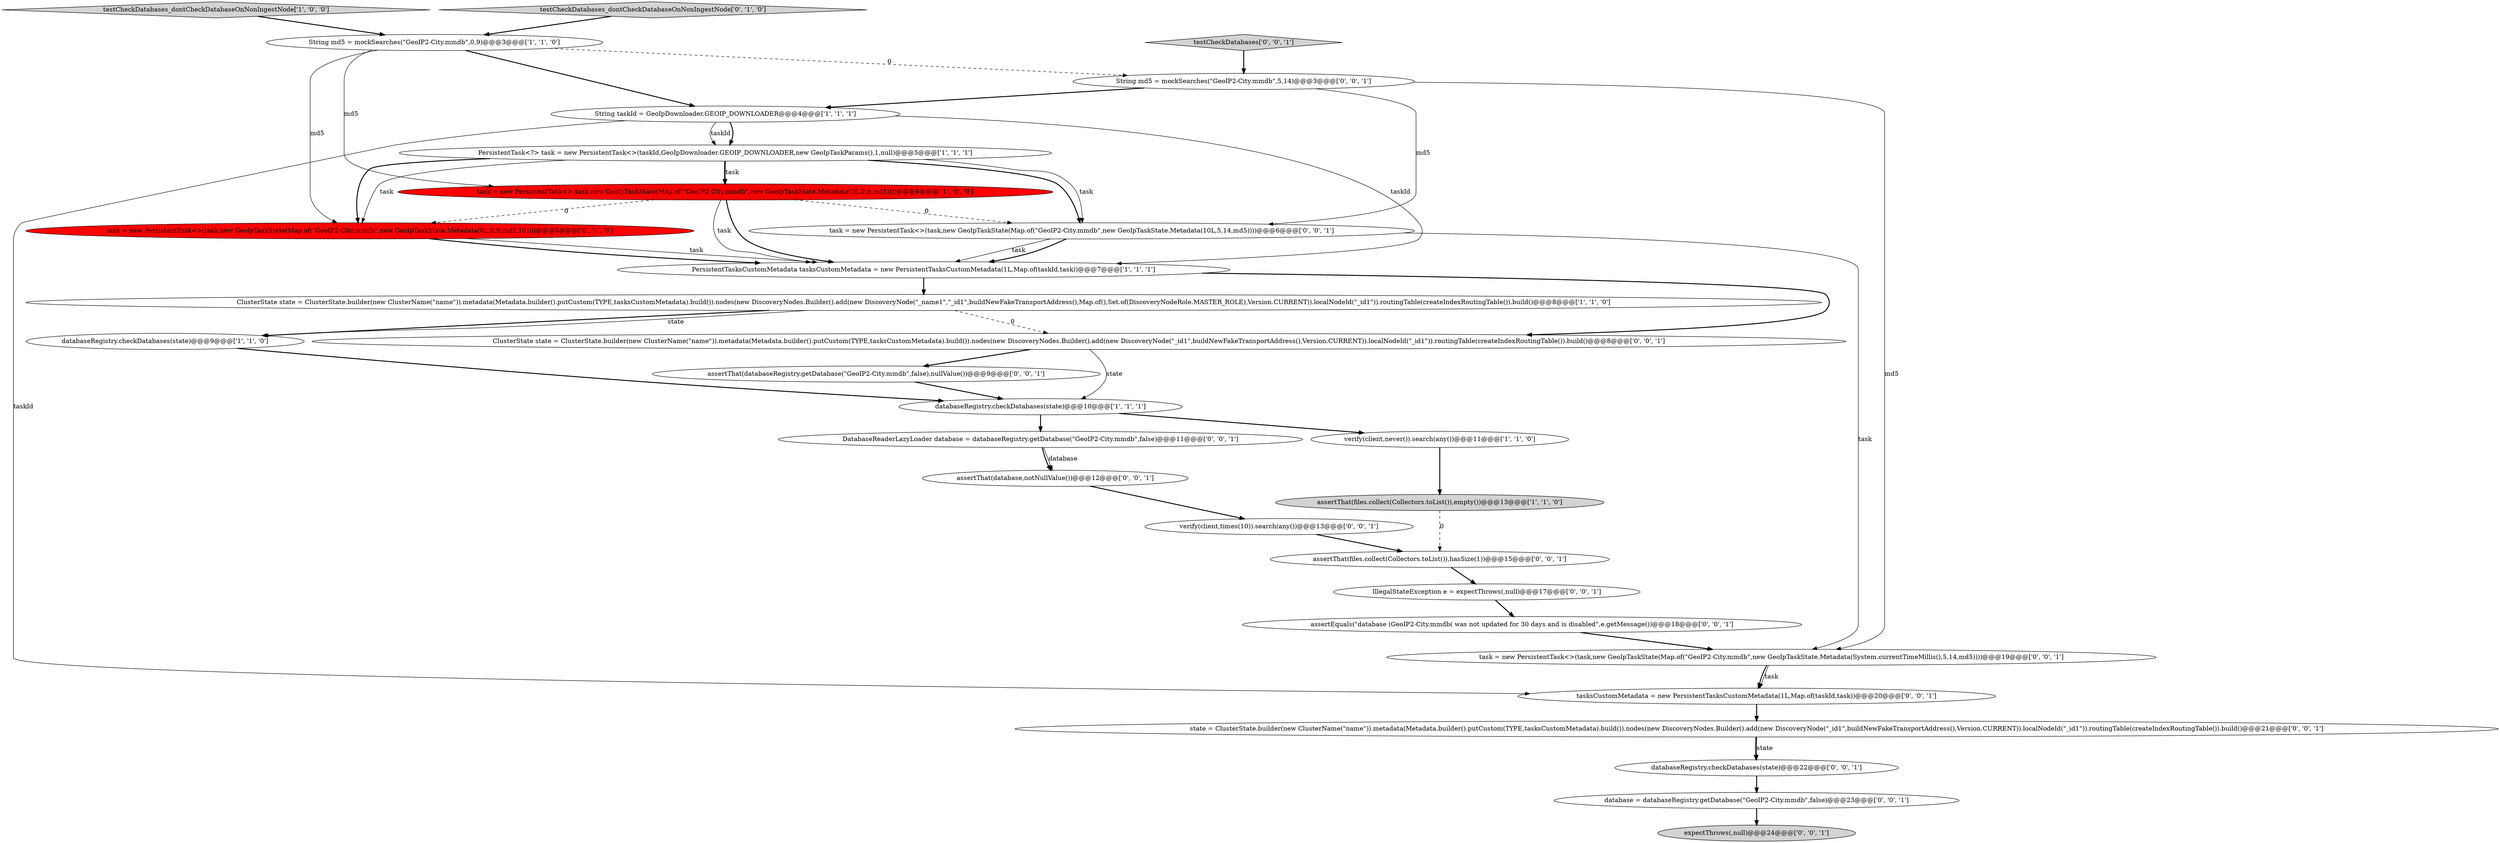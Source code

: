 digraph {
8 [style = filled, label = "task = new PersistentTask<>(task,new GeoIpTaskState(Map.of(\"GeoIP2-City.mmdb\",new GeoIpTaskState.Metadata(0L,0,9,md5))))@@@6@@@['1', '0', '0']", fillcolor = red, shape = ellipse image = "AAA1AAABBB1BBB"];
24 [style = filled, label = "state = ClusterState.builder(new ClusterName(\"name\")).metadata(Metadata.builder().putCustom(TYPE,tasksCustomMetadata).build()).nodes(new DiscoveryNodes.Builder().add(new DiscoveryNode(\"_id1\",buildNewFakeTransportAddress(),Version.CURRENT)).localNodeId(\"_id1\")).routingTable(createIndexRoutingTable()).build()@@@21@@@['0', '0', '1']", fillcolor = white, shape = ellipse image = "AAA0AAABBB3BBB"];
26 [style = filled, label = "IllegalStateException e = expectThrows(,null)@@@17@@@['0', '0', '1']", fillcolor = white, shape = ellipse image = "AAA0AAABBB3BBB"];
21 [style = filled, label = "ClusterState state = ClusterState.builder(new ClusterName(\"name\")).metadata(Metadata.builder().putCustom(TYPE,tasksCustomMetadata).build()).nodes(new DiscoveryNodes.Builder().add(new DiscoveryNode(\"_id1\",buildNewFakeTransportAddress(),Version.CURRENT)).localNodeId(\"_id1\")).routingTable(createIndexRoutingTable()).build()@@@8@@@['0', '0', '1']", fillcolor = white, shape = ellipse image = "AAA0AAABBB3BBB"];
18 [style = filled, label = "assertEquals(\"database (GeoIP2-City.mmdb( was not updated for 30 days and is disabled\",e.getMessage())@@@18@@@['0', '0', '1']", fillcolor = white, shape = ellipse image = "AAA0AAABBB3BBB"];
11 [style = filled, label = "task = new PersistentTask<>(task,new GeoIpTaskState(Map.of(\"GeoIP2-City.mmdb\",new GeoIpTaskState.Metadata(0L,0,9,md5,10))))@@@6@@@['0', '1', '0']", fillcolor = red, shape = ellipse image = "AAA1AAABBB2BBB"];
19 [style = filled, label = "tasksCustomMetadata = new PersistentTasksCustomMetadata(1L,Map.of(taskId,task))@@@20@@@['0', '0', '1']", fillcolor = white, shape = ellipse image = "AAA0AAABBB3BBB"];
6 [style = filled, label = "databaseRegistry.checkDatabases(state)@@@10@@@['1', '1', '1']", fillcolor = white, shape = ellipse image = "AAA0AAABBB1BBB"];
5 [style = filled, label = "PersistentTasksCustomMetadata tasksCustomMetadata = new PersistentTasksCustomMetadata(1L,Map.of(taskId,task))@@@7@@@['1', '1', '1']", fillcolor = white, shape = ellipse image = "AAA0AAABBB1BBB"];
23 [style = filled, label = "testCheckDatabases['0', '0', '1']", fillcolor = lightgray, shape = diamond image = "AAA0AAABBB3BBB"];
4 [style = filled, label = "assertThat(files.collect(Collectors.toList()),empty())@@@13@@@['1', '1', '0']", fillcolor = lightgray, shape = ellipse image = "AAA0AAABBB1BBB"];
22 [style = filled, label = "task = new PersistentTask<>(task,new GeoIpTaskState(Map.of(\"GeoIP2-City.mmdb\",new GeoIpTaskState.Metadata(10L,5,14,md5))))@@@6@@@['0', '0', '1']", fillcolor = white, shape = ellipse image = "AAA0AAABBB3BBB"];
1 [style = filled, label = "ClusterState state = ClusterState.builder(new ClusterName(\"name\")).metadata(Metadata.builder().putCustom(TYPE,tasksCustomMetadata).build()).nodes(new DiscoveryNodes.Builder().add(new DiscoveryNode(\"_name1\",\"_id1\",buildNewFakeTransportAddress(),Map.of(),Set.of(DiscoveryNodeRole.MASTER_ROLE),Version.CURRENT)).localNodeId(\"_id1\")).routingTable(createIndexRoutingTable()).build()@@@8@@@['1', '1', '0']", fillcolor = white, shape = ellipse image = "AAA0AAABBB1BBB"];
2 [style = filled, label = "databaseRegistry.checkDatabases(state)@@@9@@@['1', '1', '0']", fillcolor = white, shape = ellipse image = "AAA0AAABBB1BBB"];
7 [style = filled, label = "verify(client,never()).search(any())@@@11@@@['1', '1', '0']", fillcolor = white, shape = ellipse image = "AAA0AAABBB1BBB"];
10 [style = filled, label = "testCheckDatabases_dontCheckDatabaseOnNonIngestNode['1', '0', '0']", fillcolor = lightgray, shape = diamond image = "AAA0AAABBB1BBB"];
28 [style = filled, label = "databaseRegistry.checkDatabases(state)@@@22@@@['0', '0', '1']", fillcolor = white, shape = ellipse image = "AAA0AAABBB3BBB"];
27 [style = filled, label = "task = new PersistentTask<>(task,new GeoIpTaskState(Map.of(\"GeoIP2-City.mmdb\",new GeoIpTaskState.Metadata(System.currentTimeMillis(),5,14,md5))))@@@19@@@['0', '0', '1']", fillcolor = white, shape = ellipse image = "AAA0AAABBB3BBB"];
16 [style = filled, label = "String md5 = mockSearches(\"GeoIP2-City.mmdb\",5,14)@@@3@@@['0', '0', '1']", fillcolor = white, shape = ellipse image = "AAA0AAABBB3BBB"];
29 [style = filled, label = "expectThrows(,null)@@@24@@@['0', '0', '1']", fillcolor = lightgray, shape = ellipse image = "AAA0AAABBB3BBB"];
12 [style = filled, label = "testCheckDatabases_dontCheckDatabaseOnNonIngestNode['0', '1', '0']", fillcolor = lightgray, shape = diamond image = "AAA0AAABBB2BBB"];
25 [style = filled, label = "assertThat(database,notNullValue())@@@12@@@['0', '0', '1']", fillcolor = white, shape = ellipse image = "AAA0AAABBB3BBB"];
20 [style = filled, label = "DatabaseReaderLazyLoader database = databaseRegistry.getDatabase(\"GeoIP2-City.mmdb\",false)@@@11@@@['0', '0', '1']", fillcolor = white, shape = ellipse image = "AAA0AAABBB3BBB"];
3 [style = filled, label = "String md5 = mockSearches(\"GeoIP2-City.mmdb\",0,9)@@@3@@@['1', '1', '0']", fillcolor = white, shape = ellipse image = "AAA0AAABBB1BBB"];
17 [style = filled, label = "assertThat(databaseRegistry.getDatabase(\"GeoIP2-City.mmdb\",false),nullValue())@@@9@@@['0', '0', '1']", fillcolor = white, shape = ellipse image = "AAA0AAABBB3BBB"];
9 [style = filled, label = "String taskId = GeoIpDownloader.GEOIP_DOWNLOADER@@@4@@@['1', '1', '1']", fillcolor = white, shape = ellipse image = "AAA0AAABBB1BBB"];
0 [style = filled, label = "PersistentTask<?> task = new PersistentTask<>(taskId,GeoIpDownloader.GEOIP_DOWNLOADER,new GeoIpTaskParams(),1,null)@@@5@@@['1', '1', '1']", fillcolor = white, shape = ellipse image = "AAA0AAABBB1BBB"];
14 [style = filled, label = "assertThat(files.collect(Collectors.toList()),hasSize(1))@@@15@@@['0', '0', '1']", fillcolor = white, shape = ellipse image = "AAA0AAABBB3BBB"];
15 [style = filled, label = "database = databaseRegistry.getDatabase(\"GeoIP2-City.mmdb\",false)@@@23@@@['0', '0', '1']", fillcolor = white, shape = ellipse image = "AAA0AAABBB3BBB"];
13 [style = filled, label = "verify(client,times(10)).search(any())@@@13@@@['0', '0', '1']", fillcolor = white, shape = ellipse image = "AAA0AAABBB3BBB"];
24->28 [style = bold, label=""];
16->22 [style = solid, label="md5"];
23->16 [style = bold, label=""];
28->15 [style = bold, label=""];
15->29 [style = bold, label=""];
9->0 [style = bold, label=""];
17->6 [style = bold, label=""];
25->13 [style = bold, label=""];
2->6 [style = bold, label=""];
22->5 [style = solid, label="task"];
3->8 [style = solid, label="md5"];
0->11 [style = bold, label=""];
10->3 [style = bold, label=""];
11->5 [style = solid, label="task"];
1->21 [style = dashed, label="0"];
16->27 [style = solid, label="md5"];
7->4 [style = bold, label=""];
20->25 [style = bold, label=""];
22->5 [style = bold, label=""];
19->24 [style = bold, label=""];
3->9 [style = bold, label=""];
5->21 [style = bold, label=""];
6->20 [style = bold, label=""];
5->1 [style = bold, label=""];
11->5 [style = bold, label=""];
14->26 [style = bold, label=""];
20->25 [style = solid, label="database"];
9->19 [style = solid, label="taskId"];
8->22 [style = dashed, label="0"];
3->11 [style = solid, label="md5"];
9->0 [style = solid, label="taskId"];
8->5 [style = bold, label=""];
18->27 [style = bold, label=""];
8->5 [style = solid, label="task"];
0->22 [style = bold, label=""];
27->19 [style = solid, label="task"];
22->27 [style = solid, label="task"];
0->8 [style = bold, label=""];
21->6 [style = solid, label="state"];
0->22 [style = solid, label="task"];
0->11 [style = solid, label="task"];
0->8 [style = solid, label="task"];
9->5 [style = solid, label="taskId"];
24->28 [style = solid, label="state"];
1->2 [style = bold, label=""];
12->3 [style = bold, label=""];
27->19 [style = bold, label=""];
4->14 [style = dashed, label="0"];
8->11 [style = dashed, label="0"];
6->7 [style = bold, label=""];
21->17 [style = bold, label=""];
13->14 [style = bold, label=""];
16->9 [style = bold, label=""];
3->16 [style = dashed, label="0"];
26->18 [style = bold, label=""];
1->2 [style = solid, label="state"];
}
